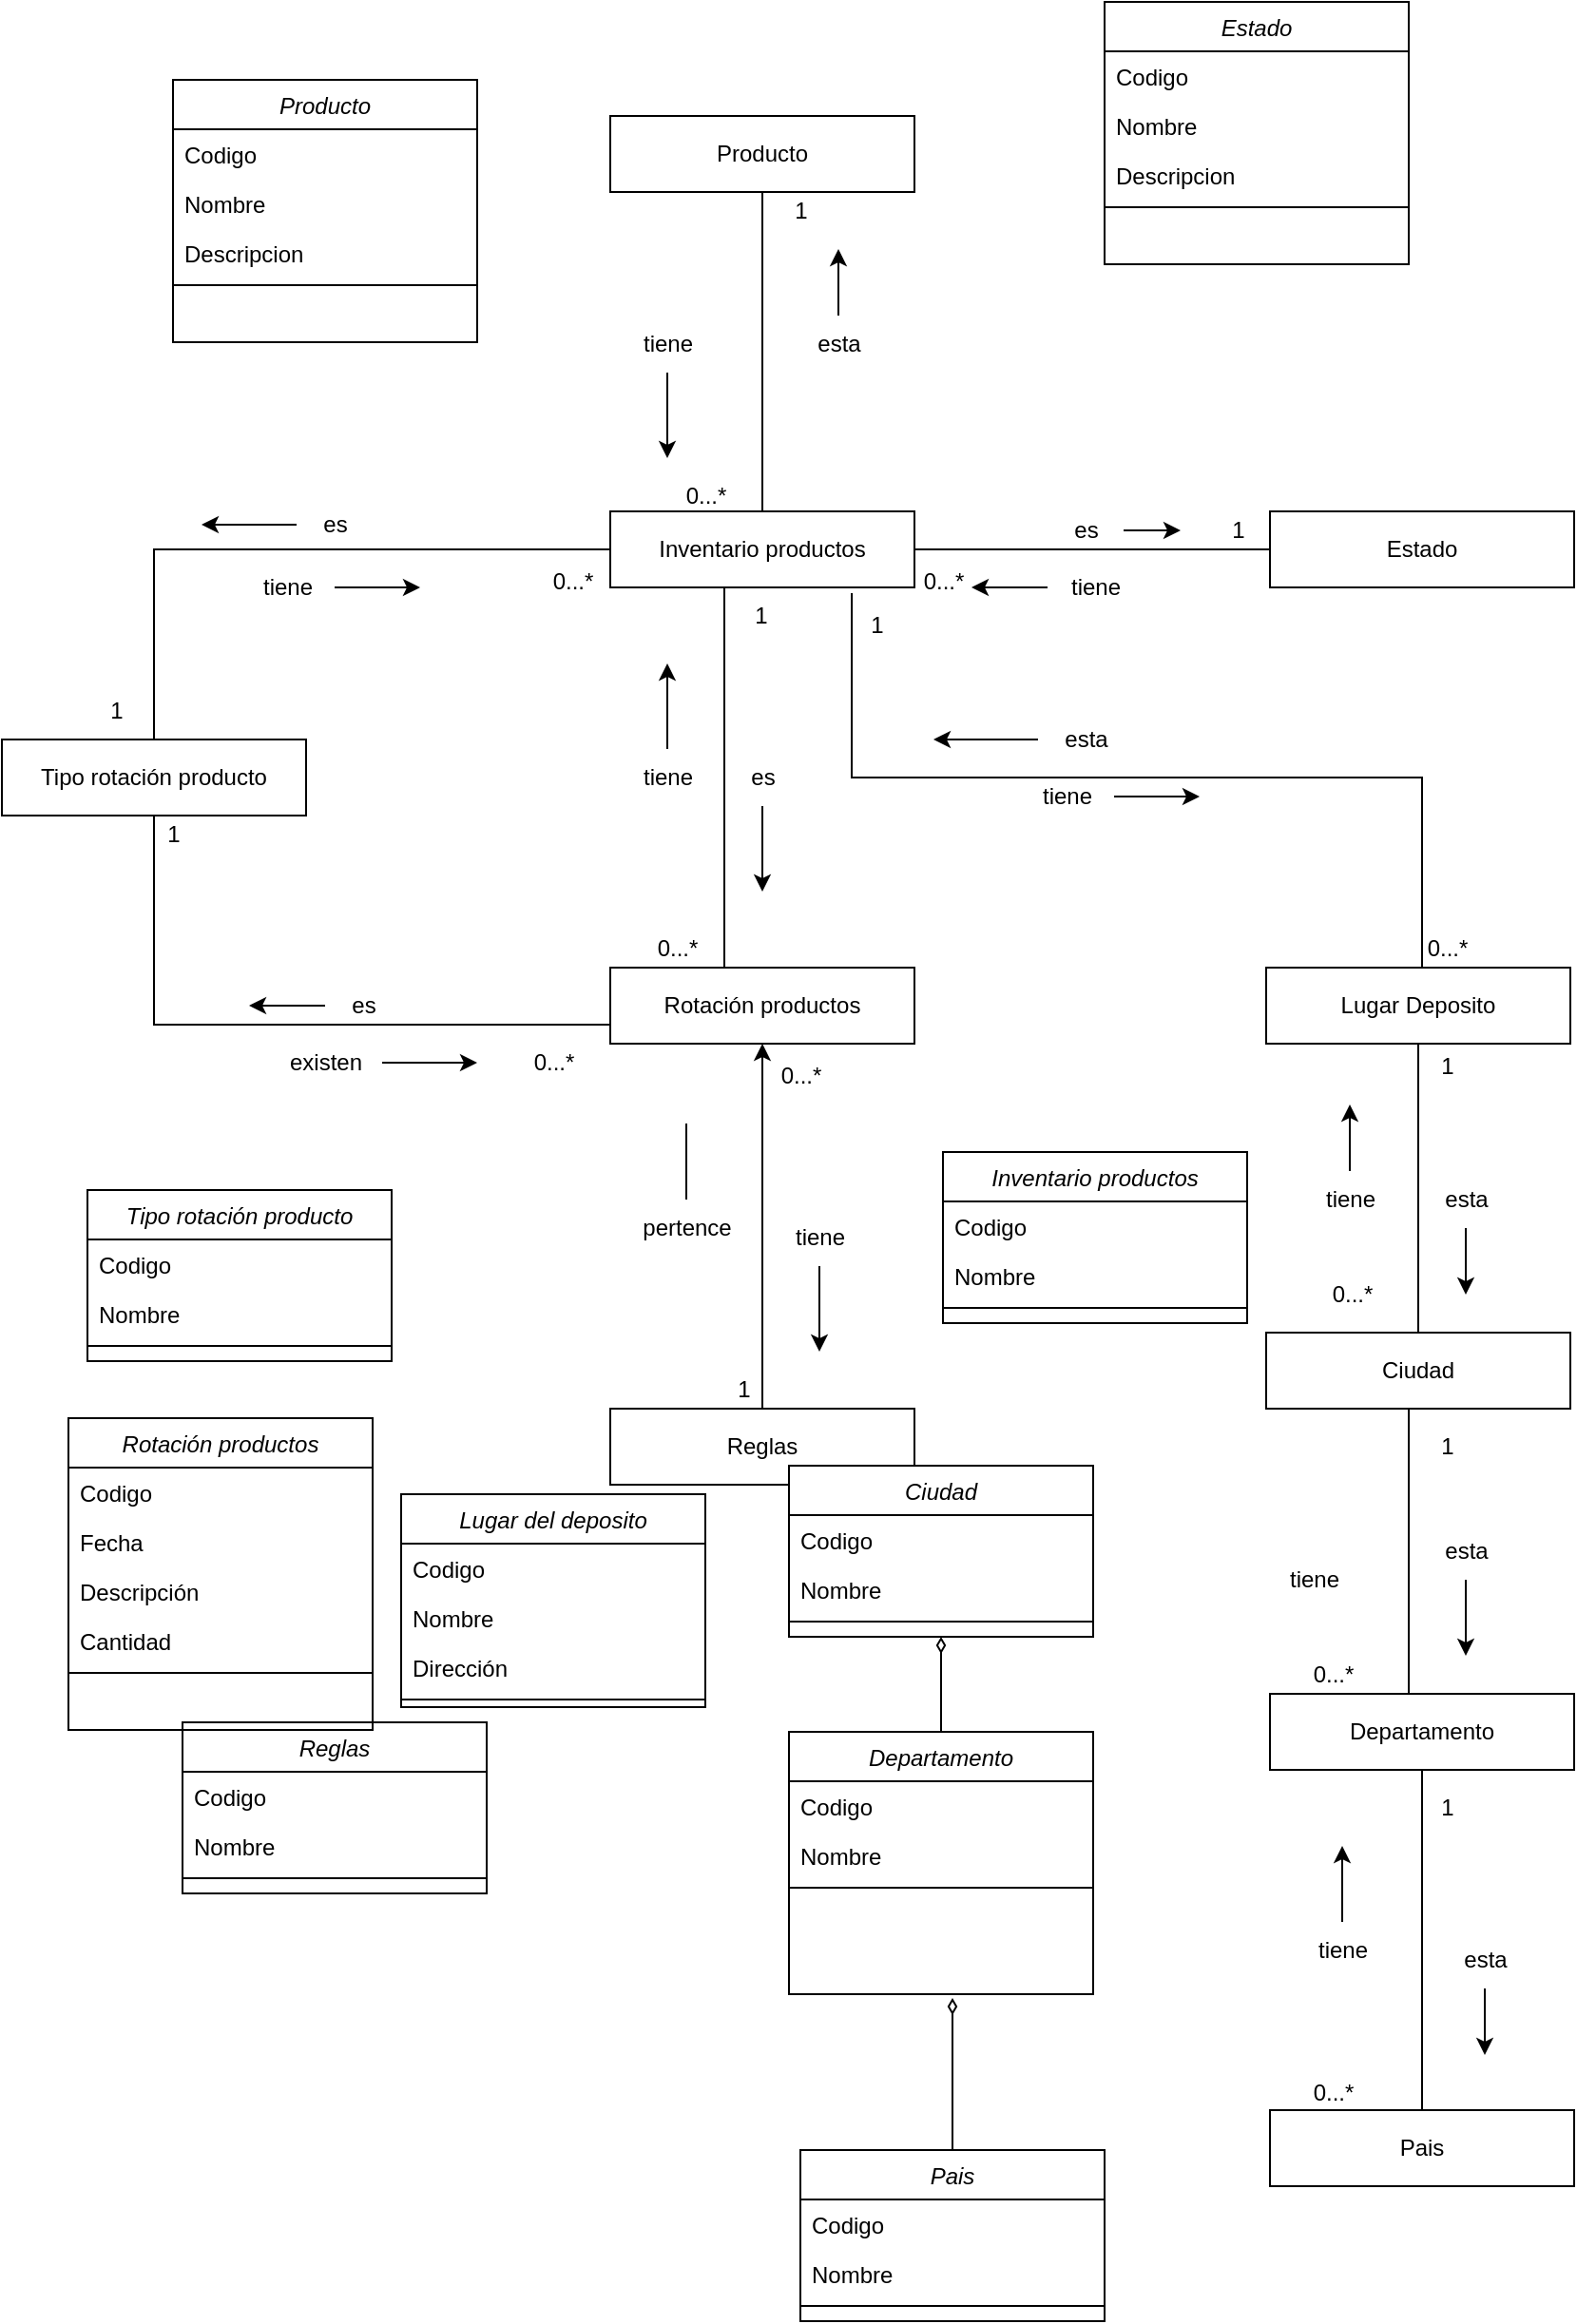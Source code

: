 <mxfile version="20.2.7" type="github">
  <diagram id="C5RBs43oDa-KdzZeNtuy" name="Page-1">
    <mxGraphModel dx="1422" dy="786" grid="1" gridSize="10" guides="1" tooltips="1" connect="1" arrows="1" fold="1" page="1" pageScale="1" pageWidth="827" pageHeight="1169" math="0" shadow="0">
      <root>
        <mxCell id="WIyWlLk6GJQsqaUBKTNV-0" />
        <mxCell id="WIyWlLk6GJQsqaUBKTNV-1" parent="WIyWlLk6GJQsqaUBKTNV-0" />
        <mxCell id="zkfFHV4jXpPFQw0GAbJ--0" value="Producto" style="swimlane;fontStyle=2;align=center;verticalAlign=top;childLayout=stackLayout;horizontal=1;startSize=26;horizontalStack=0;resizeParent=1;resizeLast=0;collapsible=1;marginBottom=0;rounded=0;shadow=0;strokeWidth=1;" parent="WIyWlLk6GJQsqaUBKTNV-1" vertex="1">
          <mxGeometry x="90" y="61" width="160" height="138" as="geometry">
            <mxRectangle x="230" y="140" width="160" height="26" as="alternateBounds" />
          </mxGeometry>
        </mxCell>
        <mxCell id="zkfFHV4jXpPFQw0GAbJ--1" value="Codigo" style="text;align=left;verticalAlign=top;spacingLeft=4;spacingRight=4;overflow=hidden;rotatable=0;points=[[0,0.5],[1,0.5]];portConstraint=eastwest;" parent="zkfFHV4jXpPFQw0GAbJ--0" vertex="1">
          <mxGeometry y="26" width="160" height="26" as="geometry" />
        </mxCell>
        <mxCell id="zkfFHV4jXpPFQw0GAbJ--2" value="Nombre" style="text;align=left;verticalAlign=top;spacingLeft=4;spacingRight=4;overflow=hidden;rotatable=0;points=[[0,0.5],[1,0.5]];portConstraint=eastwest;rounded=0;shadow=0;html=0;" parent="zkfFHV4jXpPFQw0GAbJ--0" vertex="1">
          <mxGeometry y="52" width="160" height="26" as="geometry" />
        </mxCell>
        <mxCell id="zkfFHV4jXpPFQw0GAbJ--3" value="Descripcion" style="text;align=left;verticalAlign=top;spacingLeft=4;spacingRight=4;overflow=hidden;rotatable=0;points=[[0,0.5],[1,0.5]];portConstraint=eastwest;rounded=0;shadow=0;html=0;" parent="zkfFHV4jXpPFQw0GAbJ--0" vertex="1">
          <mxGeometry y="78" width="160" height="26" as="geometry" />
        </mxCell>
        <mxCell id="zkfFHV4jXpPFQw0GAbJ--4" value="" style="line;html=1;strokeWidth=1;align=left;verticalAlign=middle;spacingTop=-1;spacingLeft=3;spacingRight=3;rotatable=0;labelPosition=right;points=[];portConstraint=eastwest;" parent="zkfFHV4jXpPFQw0GAbJ--0" vertex="1">
          <mxGeometry y="104" width="160" height="8" as="geometry" />
        </mxCell>
        <mxCell id="EfOnppjBUupVwu2yH1FR-0" value="Inventario productos" style="rounded=0;whiteSpace=wrap;html=1;" parent="WIyWlLk6GJQsqaUBKTNV-1" vertex="1">
          <mxGeometry x="320" y="288" width="160" height="40" as="geometry" />
        </mxCell>
        <mxCell id="EfOnppjBUupVwu2yH1FR-1" style="edgeStyle=orthogonalEdgeStyle;rounded=0;orthogonalLoop=1;jettySize=auto;html=1;endArrow=none;endFill=0;" parent="WIyWlLk6GJQsqaUBKTNV-1" source="EfOnppjBUupVwu2yH1FR-2" edge="1">
          <mxGeometry relative="1" as="geometry">
            <mxPoint x="380" y="328" as="targetPoint" />
            <Array as="points">
              <mxPoint x="380" y="328" />
            </Array>
          </mxGeometry>
        </mxCell>
        <mxCell id="EfOnppjBUupVwu2yH1FR-2" value="Rotación productos" style="rounded=0;whiteSpace=wrap;html=1;" parent="WIyWlLk6GJQsqaUBKTNV-1" vertex="1">
          <mxGeometry x="320" y="528" width="160" height="40" as="geometry" />
        </mxCell>
        <mxCell id="EfOnppjBUupVwu2yH1FR-3" style="edgeStyle=orthogonalEdgeStyle;rounded=0;orthogonalLoop=1;jettySize=auto;html=1;entryX=0;entryY=0.75;entryDx=0;entryDy=0;endArrow=none;endFill=0;" parent="WIyWlLk6GJQsqaUBKTNV-1" source="EfOnppjBUupVwu2yH1FR-5" target="EfOnppjBUupVwu2yH1FR-2" edge="1">
          <mxGeometry relative="1" as="geometry">
            <Array as="points">
              <mxPoint x="80" y="558" />
            </Array>
          </mxGeometry>
        </mxCell>
        <mxCell id="EfOnppjBUupVwu2yH1FR-4" style="edgeStyle=orthogonalEdgeStyle;rounded=0;orthogonalLoop=1;jettySize=auto;html=1;endArrow=none;endFill=0;" parent="WIyWlLk6GJQsqaUBKTNV-1" source="EfOnppjBUupVwu2yH1FR-5" target="EfOnppjBUupVwu2yH1FR-0" edge="1">
          <mxGeometry relative="1" as="geometry">
            <Array as="points">
              <mxPoint x="80" y="308" />
            </Array>
          </mxGeometry>
        </mxCell>
        <mxCell id="EfOnppjBUupVwu2yH1FR-5" value="Tipo rotación producto" style="rounded=0;whiteSpace=wrap;html=1;" parent="WIyWlLk6GJQsqaUBKTNV-1" vertex="1">
          <mxGeometry y="408" width="160" height="40" as="geometry" />
        </mxCell>
        <mxCell id="EfOnppjBUupVwu2yH1FR-6" style="edgeStyle=orthogonalEdgeStyle;rounded=0;orthogonalLoop=1;jettySize=auto;html=1;entryX=0.794;entryY=1.075;entryDx=0;entryDy=0;entryPerimeter=0;endArrow=none;endFill=0;" parent="WIyWlLk6GJQsqaUBKTNV-1" source="EfOnppjBUupVwu2yH1FR-7" target="EfOnppjBUupVwu2yH1FR-0" edge="1">
          <mxGeometry relative="1" as="geometry">
            <Array as="points">
              <mxPoint x="747" y="428" />
              <mxPoint x="447" y="428" />
            </Array>
          </mxGeometry>
        </mxCell>
        <mxCell id="EfOnppjBUupVwu2yH1FR-7" value="Lugar Deposito" style="rounded=0;whiteSpace=wrap;html=1;" parent="WIyWlLk6GJQsqaUBKTNV-1" vertex="1">
          <mxGeometry x="665" y="528" width="160" height="40" as="geometry" />
        </mxCell>
        <mxCell id="EfOnppjBUupVwu2yH1FR-8" style="edgeStyle=orthogonalEdgeStyle;rounded=0;orthogonalLoop=1;jettySize=auto;html=1;endArrow=none;endFill=0;" parent="WIyWlLk6GJQsqaUBKTNV-1" source="EfOnppjBUupVwu2yH1FR-9" target="EfOnppjBUupVwu2yH1FR-0" edge="1">
          <mxGeometry relative="1" as="geometry" />
        </mxCell>
        <mxCell id="EfOnppjBUupVwu2yH1FR-9" value="Estado" style="rounded=0;whiteSpace=wrap;html=1;" parent="WIyWlLk6GJQsqaUBKTNV-1" vertex="1">
          <mxGeometry x="667" y="288" width="160" height="40" as="geometry" />
        </mxCell>
        <mxCell id="EfOnppjBUupVwu2yH1FR-10" style="edgeStyle=orthogonalEdgeStyle;rounded=0;orthogonalLoop=1;jettySize=auto;html=1;entryX=0.5;entryY=1;entryDx=0;entryDy=0;endArrow=classic;endFill=1;" parent="WIyWlLk6GJQsqaUBKTNV-1" source="EfOnppjBUupVwu2yH1FR-11" target="EfOnppjBUupVwu2yH1FR-2" edge="1">
          <mxGeometry relative="1" as="geometry" />
        </mxCell>
        <mxCell id="EfOnppjBUupVwu2yH1FR-11" value="Reglas" style="rounded=0;whiteSpace=wrap;html=1;" parent="WIyWlLk6GJQsqaUBKTNV-1" vertex="1">
          <mxGeometry x="320" y="760" width="160" height="40" as="geometry" />
        </mxCell>
        <mxCell id="EfOnppjBUupVwu2yH1FR-12" style="edgeStyle=orthogonalEdgeStyle;rounded=0;orthogonalLoop=1;jettySize=auto;html=1;" parent="WIyWlLk6GJQsqaUBKTNV-1" source="EfOnppjBUupVwu2yH1FR-13" edge="1">
          <mxGeometry relative="1" as="geometry">
            <mxPoint x="130" y="548" as="targetPoint" />
          </mxGeometry>
        </mxCell>
        <mxCell id="EfOnppjBUupVwu2yH1FR-13" value="es" style="text;html=1;align=center;verticalAlign=middle;resizable=0;points=[];autosize=1;strokeColor=none;fillColor=none;" parent="WIyWlLk6GJQsqaUBKTNV-1" vertex="1">
          <mxGeometry x="170" y="533" width="40" height="30" as="geometry" />
        </mxCell>
        <mxCell id="EfOnppjBUupVwu2yH1FR-14" style="edgeStyle=orthogonalEdgeStyle;rounded=0;orthogonalLoop=1;jettySize=auto;html=1;" parent="WIyWlLk6GJQsqaUBKTNV-1" source="EfOnppjBUupVwu2yH1FR-15" edge="1">
          <mxGeometry relative="1" as="geometry">
            <mxPoint x="250" y="578" as="targetPoint" />
          </mxGeometry>
        </mxCell>
        <mxCell id="EfOnppjBUupVwu2yH1FR-15" value="existen" style="text;html=1;align=center;verticalAlign=middle;resizable=0;points=[];autosize=1;strokeColor=none;fillColor=none;" parent="WIyWlLk6GJQsqaUBKTNV-1" vertex="1">
          <mxGeometry x="140" y="563" width="60" height="30" as="geometry" />
        </mxCell>
        <mxCell id="EfOnppjBUupVwu2yH1FR-16" style="edgeStyle=orthogonalEdgeStyle;rounded=0;orthogonalLoop=1;jettySize=auto;html=1;" parent="WIyWlLk6GJQsqaUBKTNV-1" source="EfOnppjBUupVwu2yH1FR-17" edge="1">
          <mxGeometry relative="1" as="geometry">
            <mxPoint x="105" y="295" as="targetPoint" />
          </mxGeometry>
        </mxCell>
        <mxCell id="EfOnppjBUupVwu2yH1FR-17" value="es" style="text;html=1;align=center;verticalAlign=middle;resizable=0;points=[];autosize=1;strokeColor=none;fillColor=none;" parent="WIyWlLk6GJQsqaUBKTNV-1" vertex="1">
          <mxGeometry x="155" y="280" width="40" height="30" as="geometry" />
        </mxCell>
        <mxCell id="EfOnppjBUupVwu2yH1FR-18" style="edgeStyle=orthogonalEdgeStyle;rounded=0;orthogonalLoop=1;jettySize=auto;html=1;" parent="WIyWlLk6GJQsqaUBKTNV-1" source="EfOnppjBUupVwu2yH1FR-19" edge="1">
          <mxGeometry relative="1" as="geometry">
            <mxPoint x="220" y="328" as="targetPoint" />
          </mxGeometry>
        </mxCell>
        <mxCell id="EfOnppjBUupVwu2yH1FR-19" value="tiene" style="text;html=1;align=center;verticalAlign=middle;resizable=0;points=[];autosize=1;strokeColor=none;fillColor=none;" parent="WIyWlLk6GJQsqaUBKTNV-1" vertex="1">
          <mxGeometry x="125" y="313" width="50" height="30" as="geometry" />
        </mxCell>
        <mxCell id="EfOnppjBUupVwu2yH1FR-20" value="1" style="text;html=1;align=center;verticalAlign=middle;resizable=0;points=[];autosize=1;strokeColor=none;fillColor=none;" parent="WIyWlLk6GJQsqaUBKTNV-1" vertex="1">
          <mxGeometry x="75" y="443" width="30" height="30" as="geometry" />
        </mxCell>
        <mxCell id="EfOnppjBUupVwu2yH1FR-21" value="1" style="text;html=1;align=center;verticalAlign=middle;resizable=0;points=[];autosize=1;strokeColor=none;fillColor=none;" parent="WIyWlLk6GJQsqaUBKTNV-1" vertex="1">
          <mxGeometry x="45" y="378" width="30" height="30" as="geometry" />
        </mxCell>
        <mxCell id="EfOnppjBUupVwu2yH1FR-22" value="0...*" style="text;html=1;align=center;verticalAlign=middle;resizable=0;points=[];autosize=1;strokeColor=none;fillColor=none;" parent="WIyWlLk6GJQsqaUBKTNV-1" vertex="1">
          <mxGeometry x="280" y="310" width="40" height="30" as="geometry" />
        </mxCell>
        <mxCell id="EfOnppjBUupVwu2yH1FR-23" value="0...*" style="text;html=1;align=center;verticalAlign=middle;resizable=0;points=[];autosize=1;strokeColor=none;fillColor=none;" parent="WIyWlLk6GJQsqaUBKTNV-1" vertex="1">
          <mxGeometry x="270" y="563" width="40" height="30" as="geometry" />
        </mxCell>
        <mxCell id="EfOnppjBUupVwu2yH1FR-24" style="edgeStyle=orthogonalEdgeStyle;rounded=0;orthogonalLoop=1;jettySize=auto;html=1;" parent="WIyWlLk6GJQsqaUBKTNV-1" source="EfOnppjBUupVwu2yH1FR-25" edge="1">
          <mxGeometry relative="1" as="geometry">
            <mxPoint x="510" y="328" as="targetPoint" />
          </mxGeometry>
        </mxCell>
        <mxCell id="EfOnppjBUupVwu2yH1FR-25" value="tiene" style="text;html=1;align=center;verticalAlign=middle;resizable=0;points=[];autosize=1;strokeColor=none;fillColor=none;" parent="WIyWlLk6GJQsqaUBKTNV-1" vertex="1">
          <mxGeometry x="550" y="313" width="50" height="30" as="geometry" />
        </mxCell>
        <mxCell id="EfOnppjBUupVwu2yH1FR-26" style="edgeStyle=orthogonalEdgeStyle;rounded=0;orthogonalLoop=1;jettySize=auto;html=1;" parent="WIyWlLk6GJQsqaUBKTNV-1" source="EfOnppjBUupVwu2yH1FR-27" edge="1">
          <mxGeometry relative="1" as="geometry">
            <mxPoint x="620" y="298" as="targetPoint" />
          </mxGeometry>
        </mxCell>
        <mxCell id="EfOnppjBUupVwu2yH1FR-27" value="es" style="text;html=1;align=center;verticalAlign=middle;resizable=0;points=[];autosize=1;strokeColor=none;fillColor=none;" parent="WIyWlLk6GJQsqaUBKTNV-1" vertex="1">
          <mxGeometry x="550" y="283" width="40" height="30" as="geometry" />
        </mxCell>
        <mxCell id="EfOnppjBUupVwu2yH1FR-28" value="1" style="text;html=1;align=center;verticalAlign=middle;resizable=0;points=[];autosize=1;strokeColor=none;fillColor=none;" parent="WIyWlLk6GJQsqaUBKTNV-1" vertex="1">
          <mxGeometry x="635" y="283" width="30" height="30" as="geometry" />
        </mxCell>
        <mxCell id="EfOnppjBUupVwu2yH1FR-29" value="0...*" style="text;html=1;align=center;verticalAlign=middle;resizable=0;points=[];autosize=1;strokeColor=none;fillColor=none;" parent="WIyWlLk6GJQsqaUBKTNV-1" vertex="1">
          <mxGeometry x="475" y="310" width="40" height="30" as="geometry" />
        </mxCell>
        <mxCell id="EfOnppjBUupVwu2yH1FR-30" style="edgeStyle=orthogonalEdgeStyle;rounded=0;orthogonalLoop=1;jettySize=auto;html=1;" parent="WIyWlLk6GJQsqaUBKTNV-1" source="EfOnppjBUupVwu2yH1FR-31" edge="1">
          <mxGeometry relative="1" as="geometry">
            <mxPoint x="400" y="488" as="targetPoint" />
          </mxGeometry>
        </mxCell>
        <mxCell id="EfOnppjBUupVwu2yH1FR-31" value="es" style="text;html=1;align=center;verticalAlign=middle;resizable=0;points=[];autosize=1;strokeColor=none;fillColor=none;" parent="WIyWlLk6GJQsqaUBKTNV-1" vertex="1">
          <mxGeometry x="380" y="413" width="40" height="30" as="geometry" />
        </mxCell>
        <mxCell id="EfOnppjBUupVwu2yH1FR-32" style="edgeStyle=orthogonalEdgeStyle;rounded=0;orthogonalLoop=1;jettySize=auto;html=1;" parent="WIyWlLk6GJQsqaUBKTNV-1" source="EfOnppjBUupVwu2yH1FR-33" edge="1">
          <mxGeometry relative="1" as="geometry">
            <mxPoint x="350" y="368" as="targetPoint" />
          </mxGeometry>
        </mxCell>
        <mxCell id="EfOnppjBUupVwu2yH1FR-33" value="tiene" style="text;html=1;align=center;verticalAlign=middle;resizable=0;points=[];autosize=1;strokeColor=none;fillColor=none;" parent="WIyWlLk6GJQsqaUBKTNV-1" vertex="1">
          <mxGeometry x="325" y="413" width="50" height="30" as="geometry" />
        </mxCell>
        <mxCell id="EfOnppjBUupVwu2yH1FR-34" value="1" style="text;html=1;align=center;verticalAlign=middle;resizable=0;points=[];autosize=1;strokeColor=none;fillColor=none;" parent="WIyWlLk6GJQsqaUBKTNV-1" vertex="1">
          <mxGeometry x="383.5" y="328" width="30" height="30" as="geometry" />
        </mxCell>
        <mxCell id="EfOnppjBUupVwu2yH1FR-35" value="0...*" style="text;html=1;align=center;verticalAlign=middle;resizable=0;points=[];autosize=1;strokeColor=none;fillColor=none;" parent="WIyWlLk6GJQsqaUBKTNV-1" vertex="1">
          <mxGeometry x="335" y="503" width="40" height="30" as="geometry" />
        </mxCell>
        <mxCell id="EfOnppjBUupVwu2yH1FR-36" style="edgeStyle=orthogonalEdgeStyle;rounded=0;orthogonalLoop=1;jettySize=auto;html=1;" parent="WIyWlLk6GJQsqaUBKTNV-1" source="EfOnppjBUupVwu2yH1FR-37" edge="1">
          <mxGeometry relative="1" as="geometry">
            <mxPoint x="490" y="408" as="targetPoint" />
          </mxGeometry>
        </mxCell>
        <mxCell id="EfOnppjBUupVwu2yH1FR-37" value="esta" style="text;html=1;align=center;verticalAlign=middle;resizable=0;points=[];autosize=1;strokeColor=none;fillColor=none;" parent="WIyWlLk6GJQsqaUBKTNV-1" vertex="1">
          <mxGeometry x="545" y="393" width="50" height="30" as="geometry" />
        </mxCell>
        <mxCell id="EfOnppjBUupVwu2yH1FR-38" style="edgeStyle=orthogonalEdgeStyle;rounded=0;orthogonalLoop=1;jettySize=auto;html=1;" parent="WIyWlLk6GJQsqaUBKTNV-1" source="EfOnppjBUupVwu2yH1FR-39" edge="1">
          <mxGeometry relative="1" as="geometry">
            <mxPoint x="630" y="438" as="targetPoint" />
          </mxGeometry>
        </mxCell>
        <mxCell id="EfOnppjBUupVwu2yH1FR-39" value="tiene" style="text;html=1;align=center;verticalAlign=middle;resizable=0;points=[];autosize=1;strokeColor=none;fillColor=none;" parent="WIyWlLk6GJQsqaUBKTNV-1" vertex="1">
          <mxGeometry x="535" y="423" width="50" height="30" as="geometry" />
        </mxCell>
        <mxCell id="EfOnppjBUupVwu2yH1FR-40" value="1" style="text;html=1;align=center;verticalAlign=middle;resizable=0;points=[];autosize=1;strokeColor=none;fillColor=none;" parent="WIyWlLk6GJQsqaUBKTNV-1" vertex="1">
          <mxGeometry x="445" y="333" width="30" height="30" as="geometry" />
        </mxCell>
        <mxCell id="EfOnppjBUupVwu2yH1FR-41" value="0...*" style="text;html=1;align=center;verticalAlign=middle;resizable=0;points=[];autosize=1;strokeColor=none;fillColor=none;" parent="WIyWlLk6GJQsqaUBKTNV-1" vertex="1">
          <mxGeometry x="740" y="503" width="40" height="30" as="geometry" />
        </mxCell>
        <mxCell id="EfOnppjBUupVwu2yH1FR-42" style="edgeStyle=orthogonalEdgeStyle;rounded=0;orthogonalLoop=1;jettySize=auto;html=1;entryX=0.5;entryY=0;entryDx=0;entryDy=0;endArrow=none;endFill=0;" parent="WIyWlLk6GJQsqaUBKTNV-1" source="EfOnppjBUupVwu2yH1FR-43" target="EfOnppjBUupVwu2yH1FR-0" edge="1">
          <mxGeometry relative="1" as="geometry" />
        </mxCell>
        <mxCell id="EfOnppjBUupVwu2yH1FR-43" value="Producto" style="rounded=0;whiteSpace=wrap;html=1;" parent="WIyWlLk6GJQsqaUBKTNV-1" vertex="1">
          <mxGeometry x="320" y="80" width="160" height="40" as="geometry" />
        </mxCell>
        <mxCell id="EfOnppjBUupVwu2yH1FR-44" style="edgeStyle=orthogonalEdgeStyle;rounded=0;orthogonalLoop=1;jettySize=auto;html=1;endArrow=classic;endFill=1;" parent="WIyWlLk6GJQsqaUBKTNV-1" source="EfOnppjBUupVwu2yH1FR-45" edge="1">
          <mxGeometry relative="1" as="geometry">
            <mxPoint x="440" y="150" as="targetPoint" />
          </mxGeometry>
        </mxCell>
        <mxCell id="EfOnppjBUupVwu2yH1FR-45" value="esta" style="text;html=1;align=center;verticalAlign=middle;resizable=0;points=[];autosize=1;strokeColor=none;fillColor=none;" parent="WIyWlLk6GJQsqaUBKTNV-1" vertex="1">
          <mxGeometry x="415" y="185" width="50" height="30" as="geometry" />
        </mxCell>
        <mxCell id="EfOnppjBUupVwu2yH1FR-46" style="edgeStyle=orthogonalEdgeStyle;rounded=0;orthogonalLoop=1;jettySize=auto;html=1;endArrow=classic;endFill=1;" parent="WIyWlLk6GJQsqaUBKTNV-1" source="EfOnppjBUupVwu2yH1FR-47" edge="1">
          <mxGeometry relative="1" as="geometry">
            <mxPoint x="350" y="260" as="targetPoint" />
          </mxGeometry>
        </mxCell>
        <mxCell id="EfOnppjBUupVwu2yH1FR-47" value="tiene" style="text;html=1;align=center;verticalAlign=middle;resizable=0;points=[];autosize=1;strokeColor=none;fillColor=none;" parent="WIyWlLk6GJQsqaUBKTNV-1" vertex="1">
          <mxGeometry x="325" y="185" width="50" height="30" as="geometry" />
        </mxCell>
        <mxCell id="EfOnppjBUupVwu2yH1FR-48" value="1" style="text;html=1;align=center;verticalAlign=middle;resizable=0;points=[];autosize=1;strokeColor=none;fillColor=none;" parent="WIyWlLk6GJQsqaUBKTNV-1" vertex="1">
          <mxGeometry x="405" y="115" width="30" height="30" as="geometry" />
        </mxCell>
        <mxCell id="EfOnppjBUupVwu2yH1FR-49" value="0...*" style="text;html=1;align=center;verticalAlign=middle;resizable=0;points=[];autosize=1;strokeColor=none;fillColor=none;" parent="WIyWlLk6GJQsqaUBKTNV-1" vertex="1">
          <mxGeometry x="350" y="265" width="40" height="30" as="geometry" />
        </mxCell>
        <mxCell id="EfOnppjBUupVwu2yH1FR-50" style="edgeStyle=orthogonalEdgeStyle;rounded=0;orthogonalLoop=1;jettySize=auto;html=1;endArrow=classic;endFill=1;" parent="WIyWlLk6GJQsqaUBKTNV-1" source="EfOnppjBUupVwu2yH1FR-51" edge="1">
          <mxGeometry relative="1" as="geometry">
            <mxPoint x="430" y="730" as="targetPoint" />
          </mxGeometry>
        </mxCell>
        <mxCell id="EfOnppjBUupVwu2yH1FR-51" value="tiene" style="text;html=1;align=center;verticalAlign=middle;resizable=0;points=[];autosize=1;strokeColor=none;fillColor=none;" parent="WIyWlLk6GJQsqaUBKTNV-1" vertex="1">
          <mxGeometry x="405" y="655" width="50" height="30" as="geometry" />
        </mxCell>
        <mxCell id="EfOnppjBUupVwu2yH1FR-52" style="edgeStyle=orthogonalEdgeStyle;rounded=0;orthogonalLoop=1;jettySize=auto;html=1;endArrow=none;endFill=0;" parent="WIyWlLk6GJQsqaUBKTNV-1" source="EfOnppjBUupVwu2yH1FR-53" target="EfOnppjBUupVwu2yH1FR-55" edge="1">
          <mxGeometry relative="1" as="geometry">
            <Array as="points">
              <mxPoint x="740" y="800" />
              <mxPoint x="740" y="800" />
            </Array>
          </mxGeometry>
        </mxCell>
        <mxCell id="EfOnppjBUupVwu2yH1FR-53" value="Departamento" style="rounded=0;whiteSpace=wrap;html=1;" parent="WIyWlLk6GJQsqaUBKTNV-1" vertex="1">
          <mxGeometry x="667" y="910" width="160" height="40" as="geometry" />
        </mxCell>
        <mxCell id="EfOnppjBUupVwu2yH1FR-54" style="edgeStyle=orthogonalEdgeStyle;rounded=0;orthogonalLoop=1;jettySize=auto;html=1;entryX=0.5;entryY=1;entryDx=0;entryDy=0;endArrow=none;endFill=0;" parent="WIyWlLk6GJQsqaUBKTNV-1" source="EfOnppjBUupVwu2yH1FR-55" target="EfOnppjBUupVwu2yH1FR-7" edge="1">
          <mxGeometry relative="1" as="geometry" />
        </mxCell>
        <mxCell id="EfOnppjBUupVwu2yH1FR-55" value="Ciudad" style="rounded=0;whiteSpace=wrap;html=1;" parent="WIyWlLk6GJQsqaUBKTNV-1" vertex="1">
          <mxGeometry x="665" y="720" width="160" height="40" as="geometry" />
        </mxCell>
        <mxCell id="EfOnppjBUupVwu2yH1FR-56" style="edgeStyle=orthogonalEdgeStyle;rounded=0;orthogonalLoop=1;jettySize=auto;html=1;entryX=0.5;entryY=1;entryDx=0;entryDy=0;endArrow=none;endFill=0;" parent="WIyWlLk6GJQsqaUBKTNV-1" source="EfOnppjBUupVwu2yH1FR-57" target="EfOnppjBUupVwu2yH1FR-53" edge="1">
          <mxGeometry relative="1" as="geometry" />
        </mxCell>
        <mxCell id="EfOnppjBUupVwu2yH1FR-57" value="Pais" style="rounded=0;whiteSpace=wrap;html=1;" parent="WIyWlLk6GJQsqaUBKTNV-1" vertex="1">
          <mxGeometry x="667" y="1129" width="160" height="40" as="geometry" />
        </mxCell>
        <mxCell id="EfOnppjBUupVwu2yH1FR-58" style="edgeStyle=orthogonalEdgeStyle;rounded=0;orthogonalLoop=1;jettySize=auto;html=1;endArrow=classic;endFill=1;" parent="WIyWlLk6GJQsqaUBKTNV-1" source="EfOnppjBUupVwu2yH1FR-59" edge="1">
          <mxGeometry relative="1" as="geometry">
            <mxPoint x="770" y="700" as="targetPoint" />
          </mxGeometry>
        </mxCell>
        <mxCell id="EfOnppjBUupVwu2yH1FR-59" value="esta" style="text;html=1;align=center;verticalAlign=middle;resizable=0;points=[];autosize=1;strokeColor=none;fillColor=none;" parent="WIyWlLk6GJQsqaUBKTNV-1" vertex="1">
          <mxGeometry x="745" y="635" width="50" height="30" as="geometry" />
        </mxCell>
        <mxCell id="EfOnppjBUupVwu2yH1FR-60" style="edgeStyle=orthogonalEdgeStyle;rounded=0;orthogonalLoop=1;jettySize=auto;html=1;endArrow=classic;endFill=1;" parent="WIyWlLk6GJQsqaUBKTNV-1" source="EfOnppjBUupVwu2yH1FR-61" edge="1">
          <mxGeometry relative="1" as="geometry">
            <mxPoint x="709" y="600" as="targetPoint" />
          </mxGeometry>
        </mxCell>
        <mxCell id="EfOnppjBUupVwu2yH1FR-61" value="tiene" style="text;html=1;align=center;verticalAlign=middle;resizable=0;points=[];autosize=1;strokeColor=none;fillColor=none;" parent="WIyWlLk6GJQsqaUBKTNV-1" vertex="1">
          <mxGeometry x="684" y="635" width="50" height="30" as="geometry" />
        </mxCell>
        <mxCell id="EfOnppjBUupVwu2yH1FR-63" value="tiene" style="text;html=1;align=center;verticalAlign=middle;resizable=0;points=[];autosize=1;strokeColor=none;fillColor=none;" parent="WIyWlLk6GJQsqaUBKTNV-1" vertex="1">
          <mxGeometry x="665" y="835" width="50" height="30" as="geometry" />
        </mxCell>
        <mxCell id="EfOnppjBUupVwu2yH1FR-64" style="edgeStyle=orthogonalEdgeStyle;rounded=0;orthogonalLoop=1;jettySize=auto;html=1;endArrow=classic;endFill=1;" parent="WIyWlLk6GJQsqaUBKTNV-1" source="EfOnppjBUupVwu2yH1FR-65" edge="1">
          <mxGeometry relative="1" as="geometry">
            <mxPoint x="770" y="890" as="targetPoint" />
          </mxGeometry>
        </mxCell>
        <mxCell id="EfOnppjBUupVwu2yH1FR-65" value="esta" style="text;html=1;align=center;verticalAlign=middle;resizable=0;points=[];autosize=1;strokeColor=none;fillColor=none;" parent="WIyWlLk6GJQsqaUBKTNV-1" vertex="1">
          <mxGeometry x="745" y="820" width="50" height="30" as="geometry" />
        </mxCell>
        <mxCell id="EfOnppjBUupVwu2yH1FR-66" style="edgeStyle=orthogonalEdgeStyle;rounded=0;orthogonalLoop=1;jettySize=auto;html=1;endArrow=classic;endFill=1;" parent="WIyWlLk6GJQsqaUBKTNV-1" source="EfOnppjBUupVwu2yH1FR-67" edge="1">
          <mxGeometry relative="1" as="geometry">
            <mxPoint x="705" y="990" as="targetPoint" />
          </mxGeometry>
        </mxCell>
        <mxCell id="EfOnppjBUupVwu2yH1FR-67" value="tiene" style="text;html=1;align=center;verticalAlign=middle;resizable=0;points=[];autosize=1;strokeColor=none;fillColor=none;" parent="WIyWlLk6GJQsqaUBKTNV-1" vertex="1">
          <mxGeometry x="680" y="1030" width="50" height="30" as="geometry" />
        </mxCell>
        <mxCell id="EfOnppjBUupVwu2yH1FR-68" style="edgeStyle=orthogonalEdgeStyle;rounded=0;orthogonalLoop=1;jettySize=auto;html=1;endArrow=classic;endFill=1;" parent="WIyWlLk6GJQsqaUBKTNV-1" source="EfOnppjBUupVwu2yH1FR-69" edge="1">
          <mxGeometry relative="1" as="geometry">
            <mxPoint x="780" y="1100" as="targetPoint" />
          </mxGeometry>
        </mxCell>
        <mxCell id="EfOnppjBUupVwu2yH1FR-69" value="esta" style="text;html=1;align=center;verticalAlign=middle;resizable=0;points=[];autosize=1;strokeColor=none;fillColor=none;" parent="WIyWlLk6GJQsqaUBKTNV-1" vertex="1">
          <mxGeometry x="755" y="1035" width="50" height="30" as="geometry" />
        </mxCell>
        <mxCell id="EfOnppjBUupVwu2yH1FR-70" value="1" style="text;html=1;align=center;verticalAlign=middle;resizable=0;points=[];autosize=1;strokeColor=none;fillColor=none;" parent="WIyWlLk6GJQsqaUBKTNV-1" vertex="1">
          <mxGeometry x="745" y="765" width="30" height="30" as="geometry" />
        </mxCell>
        <mxCell id="EfOnppjBUupVwu2yH1FR-71" value="0...*" style="text;html=1;align=center;verticalAlign=middle;resizable=0;points=[];autosize=1;strokeColor=none;fillColor=none;" parent="WIyWlLk6GJQsqaUBKTNV-1" vertex="1">
          <mxGeometry x="680" y="885" width="40" height="30" as="geometry" />
        </mxCell>
        <mxCell id="EfOnppjBUupVwu2yH1FR-72" value="1" style="text;html=1;align=center;verticalAlign=middle;resizable=0;points=[];autosize=1;strokeColor=none;fillColor=none;" parent="WIyWlLk6GJQsqaUBKTNV-1" vertex="1">
          <mxGeometry x="745" y="955" width="30" height="30" as="geometry" />
        </mxCell>
        <mxCell id="EfOnppjBUupVwu2yH1FR-73" value="0...*" style="text;html=1;align=center;verticalAlign=middle;resizable=0;points=[];autosize=1;strokeColor=none;fillColor=none;" parent="WIyWlLk6GJQsqaUBKTNV-1" vertex="1">
          <mxGeometry x="680" y="1105" width="40" height="30" as="geometry" />
        </mxCell>
        <mxCell id="EfOnppjBUupVwu2yH1FR-74" value="0...*" style="text;html=1;align=center;verticalAlign=middle;resizable=0;points=[];autosize=1;strokeColor=none;fillColor=none;" parent="WIyWlLk6GJQsqaUBKTNV-1" vertex="1">
          <mxGeometry x="400" y="570" width="40" height="30" as="geometry" />
        </mxCell>
        <mxCell id="EfOnppjBUupVwu2yH1FR-75" value="1" style="text;html=1;align=center;verticalAlign=middle;resizable=0;points=[];autosize=1;strokeColor=none;fillColor=none;" parent="WIyWlLk6GJQsqaUBKTNV-1" vertex="1">
          <mxGeometry x="745" y="565" width="30" height="30" as="geometry" />
        </mxCell>
        <mxCell id="EfOnppjBUupVwu2yH1FR-76" value="0...*" style="text;html=1;align=center;verticalAlign=middle;resizable=0;points=[];autosize=1;strokeColor=none;fillColor=none;" parent="WIyWlLk6GJQsqaUBKTNV-1" vertex="1">
          <mxGeometry x="690" y="685" width="40" height="30" as="geometry" />
        </mxCell>
        <mxCell id="EfOnppjBUupVwu2yH1FR-77" style="edgeStyle=orthogonalEdgeStyle;rounded=0;orthogonalLoop=1;jettySize=auto;html=1;endArrow=none;endFill=0;" parent="WIyWlLk6GJQsqaUBKTNV-1" source="EfOnppjBUupVwu2yH1FR-78" edge="1">
          <mxGeometry relative="1" as="geometry">
            <mxPoint x="360" y="610" as="targetPoint" />
          </mxGeometry>
        </mxCell>
        <mxCell id="EfOnppjBUupVwu2yH1FR-78" value="pertence" style="text;html=1;align=center;verticalAlign=middle;resizable=0;points=[];autosize=1;strokeColor=none;fillColor=none;" parent="WIyWlLk6GJQsqaUBKTNV-1" vertex="1">
          <mxGeometry x="325" y="650" width="70" height="30" as="geometry" />
        </mxCell>
        <mxCell id="EfOnppjBUupVwu2yH1FR-79" value="1" style="text;html=1;align=center;verticalAlign=middle;resizable=0;points=[];autosize=1;strokeColor=none;fillColor=none;" parent="WIyWlLk6GJQsqaUBKTNV-1" vertex="1">
          <mxGeometry x="375" y="735" width="30" height="30" as="geometry" />
        </mxCell>
        <mxCell id="EfOnppjBUupVwu2yH1FR-80" value="Estado" style="swimlane;fontStyle=2;align=center;verticalAlign=top;childLayout=stackLayout;horizontal=1;startSize=26;horizontalStack=0;resizeParent=1;resizeLast=0;collapsible=1;marginBottom=0;rounded=0;shadow=0;strokeWidth=1;" parent="WIyWlLk6GJQsqaUBKTNV-1" vertex="1">
          <mxGeometry x="580" y="20" width="160" height="138" as="geometry">
            <mxRectangle x="230" y="140" width="160" height="26" as="alternateBounds" />
          </mxGeometry>
        </mxCell>
        <mxCell id="EfOnppjBUupVwu2yH1FR-81" value="Codigo" style="text;align=left;verticalAlign=top;spacingLeft=4;spacingRight=4;overflow=hidden;rotatable=0;points=[[0,0.5],[1,0.5]];portConstraint=eastwest;" parent="EfOnppjBUupVwu2yH1FR-80" vertex="1">
          <mxGeometry y="26" width="160" height="26" as="geometry" />
        </mxCell>
        <mxCell id="EfOnppjBUupVwu2yH1FR-82" value="Nombre" style="text;align=left;verticalAlign=top;spacingLeft=4;spacingRight=4;overflow=hidden;rotatable=0;points=[[0,0.5],[1,0.5]];portConstraint=eastwest;rounded=0;shadow=0;html=0;" parent="EfOnppjBUupVwu2yH1FR-80" vertex="1">
          <mxGeometry y="52" width="160" height="26" as="geometry" />
        </mxCell>
        <mxCell id="EfOnppjBUupVwu2yH1FR-83" value="Descripcion" style="text;align=left;verticalAlign=top;spacingLeft=4;spacingRight=4;overflow=hidden;rotatable=0;points=[[0,0.5],[1,0.5]];portConstraint=eastwest;rounded=0;shadow=0;html=0;" parent="EfOnppjBUupVwu2yH1FR-80" vertex="1">
          <mxGeometry y="78" width="160" height="26" as="geometry" />
        </mxCell>
        <mxCell id="EfOnppjBUupVwu2yH1FR-84" value="" style="line;html=1;strokeWidth=1;align=left;verticalAlign=middle;spacingTop=-1;spacingLeft=3;spacingRight=3;rotatable=0;labelPosition=right;points=[];portConstraint=eastwest;" parent="EfOnppjBUupVwu2yH1FR-80" vertex="1">
          <mxGeometry y="104" width="160" height="8" as="geometry" />
        </mxCell>
        <mxCell id="EfOnppjBUupVwu2yH1FR-96" style="edgeStyle=orthogonalEdgeStyle;rounded=0;orthogonalLoop=1;jettySize=auto;html=1;endArrow=diamondThin;endFill=0;" parent="WIyWlLk6GJQsqaUBKTNV-1" source="EfOnppjBUupVwu2yH1FR-85" edge="1">
          <mxGeometry relative="1" as="geometry">
            <mxPoint x="500" y="1070" as="targetPoint" />
          </mxGeometry>
        </mxCell>
        <mxCell id="EfOnppjBUupVwu2yH1FR-85" value="Pais" style="swimlane;fontStyle=2;align=center;verticalAlign=top;childLayout=stackLayout;horizontal=1;startSize=26;horizontalStack=0;resizeParent=1;resizeLast=0;collapsible=1;marginBottom=0;rounded=0;shadow=0;strokeWidth=1;" parent="WIyWlLk6GJQsqaUBKTNV-1" vertex="1">
          <mxGeometry x="420" y="1150" width="160" height="90" as="geometry">
            <mxRectangle x="230" y="140" width="160" height="26" as="alternateBounds" />
          </mxGeometry>
        </mxCell>
        <mxCell id="EfOnppjBUupVwu2yH1FR-86" value="Codigo" style="text;align=left;verticalAlign=top;spacingLeft=4;spacingRight=4;overflow=hidden;rotatable=0;points=[[0,0.5],[1,0.5]];portConstraint=eastwest;" parent="EfOnppjBUupVwu2yH1FR-85" vertex="1">
          <mxGeometry y="26" width="160" height="26" as="geometry" />
        </mxCell>
        <mxCell id="EfOnppjBUupVwu2yH1FR-87" value="Nombre" style="text;align=left;verticalAlign=top;spacingLeft=4;spacingRight=4;overflow=hidden;rotatable=0;points=[[0,0.5],[1,0.5]];portConstraint=eastwest;rounded=0;shadow=0;html=0;" parent="EfOnppjBUupVwu2yH1FR-85" vertex="1">
          <mxGeometry y="52" width="160" height="26" as="geometry" />
        </mxCell>
        <mxCell id="EfOnppjBUupVwu2yH1FR-89" value="" style="line;html=1;strokeWidth=1;align=left;verticalAlign=middle;spacingTop=-1;spacingLeft=3;spacingRight=3;rotatable=0;labelPosition=right;points=[];portConstraint=eastwest;" parent="EfOnppjBUupVwu2yH1FR-85" vertex="1">
          <mxGeometry y="78" width="160" height="8" as="geometry" />
        </mxCell>
        <mxCell id="MxCLA6IZUCIFPsz1tJCg-4" style="edgeStyle=orthogonalEdgeStyle;rounded=0;orthogonalLoop=1;jettySize=auto;html=1;entryX=0.5;entryY=1;entryDx=0;entryDy=0;endArrow=diamondThin;endFill=0;" edge="1" parent="WIyWlLk6GJQsqaUBKTNV-1" source="EfOnppjBUupVwu2yH1FR-90" target="MxCLA6IZUCIFPsz1tJCg-0">
          <mxGeometry relative="1" as="geometry" />
        </mxCell>
        <mxCell id="EfOnppjBUupVwu2yH1FR-90" value="Departamento" style="swimlane;fontStyle=2;align=center;verticalAlign=top;childLayout=stackLayout;horizontal=1;startSize=26;horizontalStack=0;resizeParent=1;resizeLast=0;collapsible=1;marginBottom=0;rounded=0;shadow=0;strokeWidth=1;" parent="WIyWlLk6GJQsqaUBKTNV-1" vertex="1">
          <mxGeometry x="414" y="930" width="160" height="138" as="geometry">
            <mxRectangle x="230" y="140" width="160" height="26" as="alternateBounds" />
          </mxGeometry>
        </mxCell>
        <mxCell id="EfOnppjBUupVwu2yH1FR-91" value="Codigo" style="text;align=left;verticalAlign=top;spacingLeft=4;spacingRight=4;overflow=hidden;rotatable=0;points=[[0,0.5],[1,0.5]];portConstraint=eastwest;" parent="EfOnppjBUupVwu2yH1FR-90" vertex="1">
          <mxGeometry y="26" width="160" height="26" as="geometry" />
        </mxCell>
        <mxCell id="EfOnppjBUupVwu2yH1FR-92" value="Nombre" style="text;align=left;verticalAlign=top;spacingLeft=4;spacingRight=4;overflow=hidden;rotatable=0;points=[[0,0.5],[1,0.5]];portConstraint=eastwest;rounded=0;shadow=0;html=0;" parent="EfOnppjBUupVwu2yH1FR-90" vertex="1">
          <mxGeometry y="52" width="160" height="26" as="geometry" />
        </mxCell>
        <mxCell id="EfOnppjBUupVwu2yH1FR-94" value="" style="line;html=1;strokeWidth=1;align=left;verticalAlign=middle;spacingTop=-1;spacingLeft=3;spacingRight=3;rotatable=0;labelPosition=right;points=[];portConstraint=eastwest;" parent="EfOnppjBUupVwu2yH1FR-90" vertex="1">
          <mxGeometry y="78" width="160" height="8" as="geometry" />
        </mxCell>
        <mxCell id="MxCLA6IZUCIFPsz1tJCg-0" value="Ciudad" style="swimlane;fontStyle=2;align=center;verticalAlign=top;childLayout=stackLayout;horizontal=1;startSize=26;horizontalStack=0;resizeParent=1;resizeLast=0;collapsible=1;marginBottom=0;rounded=0;shadow=0;strokeWidth=1;" vertex="1" parent="WIyWlLk6GJQsqaUBKTNV-1">
          <mxGeometry x="414" y="790" width="160" height="90" as="geometry">
            <mxRectangle x="230" y="140" width="160" height="26" as="alternateBounds" />
          </mxGeometry>
        </mxCell>
        <mxCell id="MxCLA6IZUCIFPsz1tJCg-1" value="Codigo" style="text;align=left;verticalAlign=top;spacingLeft=4;spacingRight=4;overflow=hidden;rotatable=0;points=[[0,0.5],[1,0.5]];portConstraint=eastwest;" vertex="1" parent="MxCLA6IZUCIFPsz1tJCg-0">
          <mxGeometry y="26" width="160" height="26" as="geometry" />
        </mxCell>
        <mxCell id="MxCLA6IZUCIFPsz1tJCg-2" value="Nombre" style="text;align=left;verticalAlign=top;spacingLeft=4;spacingRight=4;overflow=hidden;rotatable=0;points=[[0,0.5],[1,0.5]];portConstraint=eastwest;rounded=0;shadow=0;html=0;" vertex="1" parent="MxCLA6IZUCIFPsz1tJCg-0">
          <mxGeometry y="52" width="160" height="26" as="geometry" />
        </mxCell>
        <mxCell id="MxCLA6IZUCIFPsz1tJCg-3" value="" style="line;html=1;strokeWidth=1;align=left;verticalAlign=middle;spacingTop=-1;spacingLeft=3;spacingRight=3;rotatable=0;labelPosition=right;points=[];portConstraint=eastwest;" vertex="1" parent="MxCLA6IZUCIFPsz1tJCg-0">
          <mxGeometry y="78" width="160" height="8" as="geometry" />
        </mxCell>
        <mxCell id="MxCLA6IZUCIFPsz1tJCg-5" value="Lugar del deposito" style="swimlane;fontStyle=2;align=center;verticalAlign=top;childLayout=stackLayout;horizontal=1;startSize=26;horizontalStack=0;resizeParent=1;resizeLast=0;collapsible=1;marginBottom=0;rounded=0;shadow=0;strokeWidth=1;" vertex="1" parent="WIyWlLk6GJQsqaUBKTNV-1">
          <mxGeometry x="210" y="805" width="160" height="112" as="geometry">
            <mxRectangle x="230" y="140" width="160" height="26" as="alternateBounds" />
          </mxGeometry>
        </mxCell>
        <mxCell id="MxCLA6IZUCIFPsz1tJCg-6" value="Codigo" style="text;align=left;verticalAlign=top;spacingLeft=4;spacingRight=4;overflow=hidden;rotatable=0;points=[[0,0.5],[1,0.5]];portConstraint=eastwest;" vertex="1" parent="MxCLA6IZUCIFPsz1tJCg-5">
          <mxGeometry y="26" width="160" height="26" as="geometry" />
        </mxCell>
        <mxCell id="MxCLA6IZUCIFPsz1tJCg-7" value="Nombre" style="text;align=left;verticalAlign=top;spacingLeft=4;spacingRight=4;overflow=hidden;rotatable=0;points=[[0,0.5],[1,0.5]];portConstraint=eastwest;rounded=0;shadow=0;html=0;" vertex="1" parent="MxCLA6IZUCIFPsz1tJCg-5">
          <mxGeometry y="52" width="160" height="26" as="geometry" />
        </mxCell>
        <mxCell id="MxCLA6IZUCIFPsz1tJCg-9" value="Dirección" style="text;align=left;verticalAlign=top;spacingLeft=4;spacingRight=4;overflow=hidden;rotatable=0;points=[[0,0.5],[1,0.5]];portConstraint=eastwest;rounded=0;shadow=0;html=0;" vertex="1" parent="MxCLA6IZUCIFPsz1tJCg-5">
          <mxGeometry y="78" width="160" height="26" as="geometry" />
        </mxCell>
        <mxCell id="MxCLA6IZUCIFPsz1tJCg-8" value="" style="line;html=1;strokeWidth=1;align=left;verticalAlign=middle;spacingTop=-1;spacingLeft=3;spacingRight=3;rotatable=0;labelPosition=right;points=[];portConstraint=eastwest;" vertex="1" parent="MxCLA6IZUCIFPsz1tJCg-5">
          <mxGeometry y="104" width="160" height="8" as="geometry" />
        </mxCell>
        <mxCell id="MxCLA6IZUCIFPsz1tJCg-11" value="Reglas" style="swimlane;fontStyle=2;align=center;verticalAlign=top;childLayout=stackLayout;horizontal=1;startSize=26;horizontalStack=0;resizeParent=1;resizeLast=0;collapsible=1;marginBottom=0;rounded=0;shadow=0;strokeWidth=1;" vertex="1" parent="WIyWlLk6GJQsqaUBKTNV-1">
          <mxGeometry x="95" y="925" width="160" height="90" as="geometry">
            <mxRectangle x="230" y="140" width="160" height="26" as="alternateBounds" />
          </mxGeometry>
        </mxCell>
        <mxCell id="MxCLA6IZUCIFPsz1tJCg-12" value="Codigo" style="text;align=left;verticalAlign=top;spacingLeft=4;spacingRight=4;overflow=hidden;rotatable=0;points=[[0,0.5],[1,0.5]];portConstraint=eastwest;" vertex="1" parent="MxCLA6IZUCIFPsz1tJCg-11">
          <mxGeometry y="26" width="160" height="26" as="geometry" />
        </mxCell>
        <mxCell id="MxCLA6IZUCIFPsz1tJCg-13" value="Nombre" style="text;align=left;verticalAlign=top;spacingLeft=4;spacingRight=4;overflow=hidden;rotatable=0;points=[[0,0.5],[1,0.5]];portConstraint=eastwest;rounded=0;shadow=0;html=0;" vertex="1" parent="MxCLA6IZUCIFPsz1tJCg-11">
          <mxGeometry y="52" width="160" height="26" as="geometry" />
        </mxCell>
        <mxCell id="MxCLA6IZUCIFPsz1tJCg-14" value="" style="line;html=1;strokeWidth=1;align=left;verticalAlign=middle;spacingTop=-1;spacingLeft=3;spacingRight=3;rotatable=0;labelPosition=right;points=[];portConstraint=eastwest;" vertex="1" parent="MxCLA6IZUCIFPsz1tJCg-11">
          <mxGeometry y="78" width="160" height="8" as="geometry" />
        </mxCell>
        <mxCell id="MxCLA6IZUCIFPsz1tJCg-15" value="Rotación productos" style="swimlane;fontStyle=2;align=center;verticalAlign=top;childLayout=stackLayout;horizontal=1;startSize=26;horizontalStack=0;resizeParent=1;resizeLast=0;collapsible=1;marginBottom=0;rounded=0;shadow=0;strokeWidth=1;" vertex="1" parent="WIyWlLk6GJQsqaUBKTNV-1">
          <mxGeometry x="35" y="765" width="160" height="164" as="geometry">
            <mxRectangle x="230" y="140" width="160" height="26" as="alternateBounds" />
          </mxGeometry>
        </mxCell>
        <mxCell id="MxCLA6IZUCIFPsz1tJCg-16" value="Codigo" style="text;align=left;verticalAlign=top;spacingLeft=4;spacingRight=4;overflow=hidden;rotatable=0;points=[[0,0.5],[1,0.5]];portConstraint=eastwest;" vertex="1" parent="MxCLA6IZUCIFPsz1tJCg-15">
          <mxGeometry y="26" width="160" height="26" as="geometry" />
        </mxCell>
        <mxCell id="MxCLA6IZUCIFPsz1tJCg-17" value="Fecha" style="text;align=left;verticalAlign=top;spacingLeft=4;spacingRight=4;overflow=hidden;rotatable=0;points=[[0,0.5],[1,0.5]];portConstraint=eastwest;rounded=0;shadow=0;html=0;" vertex="1" parent="MxCLA6IZUCIFPsz1tJCg-15">
          <mxGeometry y="52" width="160" height="26" as="geometry" />
        </mxCell>
        <mxCell id="MxCLA6IZUCIFPsz1tJCg-20" value="Descripción" style="text;align=left;verticalAlign=top;spacingLeft=4;spacingRight=4;overflow=hidden;rotatable=0;points=[[0,0.5],[1,0.5]];portConstraint=eastwest;rounded=0;shadow=0;html=0;" vertex="1" parent="MxCLA6IZUCIFPsz1tJCg-15">
          <mxGeometry y="78" width="160" height="26" as="geometry" />
        </mxCell>
        <mxCell id="MxCLA6IZUCIFPsz1tJCg-21" value="Cantidad" style="text;align=left;verticalAlign=top;spacingLeft=4;spacingRight=4;overflow=hidden;rotatable=0;points=[[0,0.5],[1,0.5]];portConstraint=eastwest;rounded=0;shadow=0;html=0;" vertex="1" parent="MxCLA6IZUCIFPsz1tJCg-15">
          <mxGeometry y="104" width="160" height="26" as="geometry" />
        </mxCell>
        <mxCell id="MxCLA6IZUCIFPsz1tJCg-18" value="" style="line;html=1;strokeWidth=1;align=left;verticalAlign=middle;spacingTop=-1;spacingLeft=3;spacingRight=3;rotatable=0;labelPosition=right;points=[];portConstraint=eastwest;" vertex="1" parent="MxCLA6IZUCIFPsz1tJCg-15">
          <mxGeometry y="130" width="160" height="8" as="geometry" />
        </mxCell>
        <mxCell id="MxCLA6IZUCIFPsz1tJCg-24" value="Tipo rotación producto" style="swimlane;fontStyle=2;align=center;verticalAlign=top;childLayout=stackLayout;horizontal=1;startSize=26;horizontalStack=0;resizeParent=1;resizeLast=0;collapsible=1;marginBottom=0;rounded=0;shadow=0;strokeWidth=1;" vertex="1" parent="WIyWlLk6GJQsqaUBKTNV-1">
          <mxGeometry x="45" y="645" width="160" height="90" as="geometry">
            <mxRectangle x="230" y="140" width="160" height="26" as="alternateBounds" />
          </mxGeometry>
        </mxCell>
        <mxCell id="MxCLA6IZUCIFPsz1tJCg-25" value="Codigo" style="text;align=left;verticalAlign=top;spacingLeft=4;spacingRight=4;overflow=hidden;rotatable=0;points=[[0,0.5],[1,0.5]];portConstraint=eastwest;" vertex="1" parent="MxCLA6IZUCIFPsz1tJCg-24">
          <mxGeometry y="26" width="160" height="26" as="geometry" />
        </mxCell>
        <mxCell id="MxCLA6IZUCIFPsz1tJCg-26" value="Nombre" style="text;align=left;verticalAlign=top;spacingLeft=4;spacingRight=4;overflow=hidden;rotatable=0;points=[[0,0.5],[1,0.5]];portConstraint=eastwest;rounded=0;shadow=0;html=0;" vertex="1" parent="MxCLA6IZUCIFPsz1tJCg-24">
          <mxGeometry y="52" width="160" height="26" as="geometry" />
        </mxCell>
        <mxCell id="MxCLA6IZUCIFPsz1tJCg-27" value="" style="line;html=1;strokeWidth=1;align=left;verticalAlign=middle;spacingTop=-1;spacingLeft=3;spacingRight=3;rotatable=0;labelPosition=right;points=[];portConstraint=eastwest;" vertex="1" parent="MxCLA6IZUCIFPsz1tJCg-24">
          <mxGeometry y="78" width="160" height="8" as="geometry" />
        </mxCell>
        <mxCell id="MxCLA6IZUCIFPsz1tJCg-28" value="Inventario productos" style="swimlane;fontStyle=2;align=center;verticalAlign=top;childLayout=stackLayout;horizontal=1;startSize=26;horizontalStack=0;resizeParent=1;resizeLast=0;collapsible=1;marginBottom=0;rounded=0;shadow=0;strokeWidth=1;" vertex="1" parent="WIyWlLk6GJQsqaUBKTNV-1">
          <mxGeometry x="495" y="625" width="160" height="90" as="geometry">
            <mxRectangle x="230" y="140" width="160" height="26" as="alternateBounds" />
          </mxGeometry>
        </mxCell>
        <mxCell id="MxCLA6IZUCIFPsz1tJCg-29" value="Codigo" style="text;align=left;verticalAlign=top;spacingLeft=4;spacingRight=4;overflow=hidden;rotatable=0;points=[[0,0.5],[1,0.5]];portConstraint=eastwest;" vertex="1" parent="MxCLA6IZUCIFPsz1tJCg-28">
          <mxGeometry y="26" width="160" height="26" as="geometry" />
        </mxCell>
        <mxCell id="MxCLA6IZUCIFPsz1tJCg-30" value="Nombre" style="text;align=left;verticalAlign=top;spacingLeft=4;spacingRight=4;overflow=hidden;rotatable=0;points=[[0,0.5],[1,0.5]];portConstraint=eastwest;rounded=0;shadow=0;html=0;" vertex="1" parent="MxCLA6IZUCIFPsz1tJCg-28">
          <mxGeometry y="52" width="160" height="26" as="geometry" />
        </mxCell>
        <mxCell id="MxCLA6IZUCIFPsz1tJCg-31" value="" style="line;html=1;strokeWidth=1;align=left;verticalAlign=middle;spacingTop=-1;spacingLeft=3;spacingRight=3;rotatable=0;labelPosition=right;points=[];portConstraint=eastwest;" vertex="1" parent="MxCLA6IZUCIFPsz1tJCg-28">
          <mxGeometry y="78" width="160" height="8" as="geometry" />
        </mxCell>
      </root>
    </mxGraphModel>
  </diagram>
</mxfile>
